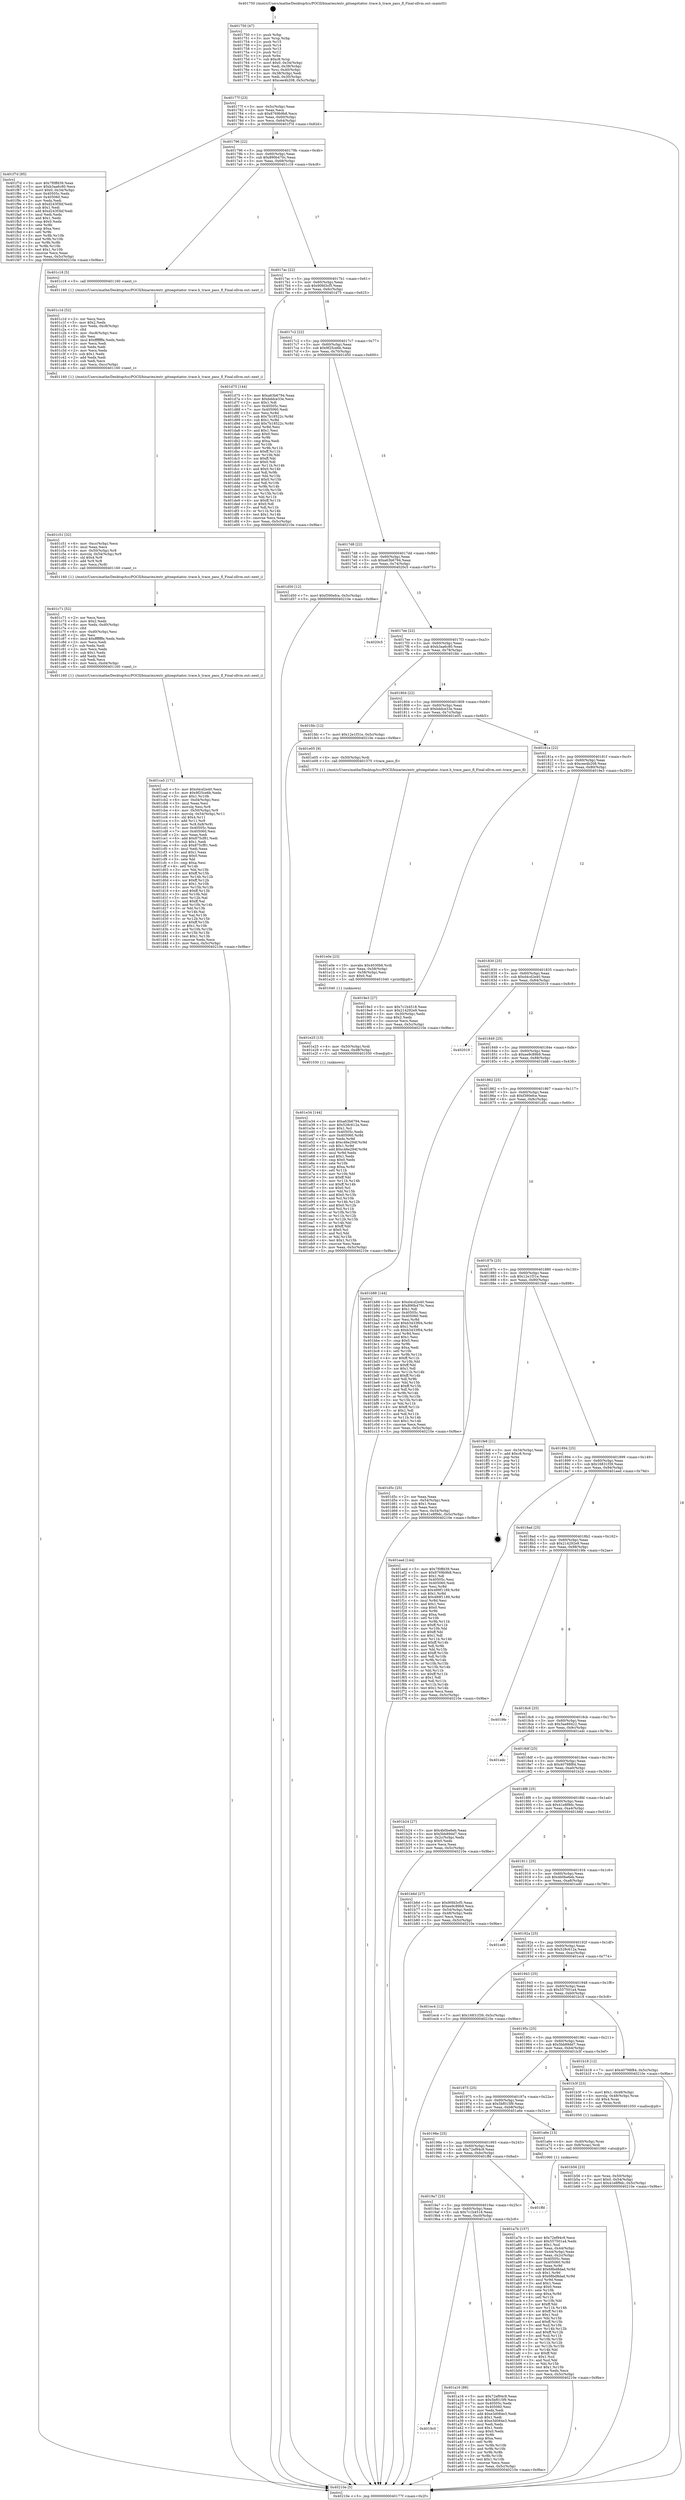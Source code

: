 digraph "0x401750" {
  label = "0x401750 (/mnt/c/Users/mathe/Desktop/tcc/POCII/binaries/extr_gitnegotiator..trace.h_trace_pass_fl_Final-ollvm.out::main(0))"
  labelloc = "t"
  node[shape=record]

  Entry [label="",width=0.3,height=0.3,shape=circle,fillcolor=black,style=filled]
  "0x40177f" [label="{
     0x40177f [23]\l
     | [instrs]\l
     &nbsp;&nbsp;0x40177f \<+3\>: mov -0x5c(%rbp),%eax\l
     &nbsp;&nbsp;0x401782 \<+2\>: mov %eax,%ecx\l
     &nbsp;&nbsp;0x401784 \<+6\>: sub $0x8769b9b8,%ecx\l
     &nbsp;&nbsp;0x40178a \<+3\>: mov %eax,-0x60(%rbp)\l
     &nbsp;&nbsp;0x40178d \<+3\>: mov %ecx,-0x64(%rbp)\l
     &nbsp;&nbsp;0x401790 \<+6\>: je 0000000000401f7d \<main+0x82d\>\l
  }"]
  "0x401f7d" [label="{
     0x401f7d [95]\l
     | [instrs]\l
     &nbsp;&nbsp;0x401f7d \<+5\>: mov $0x7f0ffd39,%eax\l
     &nbsp;&nbsp;0x401f82 \<+5\>: mov $0xb3aa6c80,%ecx\l
     &nbsp;&nbsp;0x401f87 \<+7\>: movl $0x0,-0x34(%rbp)\l
     &nbsp;&nbsp;0x401f8e \<+7\>: mov 0x40505c,%edx\l
     &nbsp;&nbsp;0x401f95 \<+7\>: mov 0x405060,%esi\l
     &nbsp;&nbsp;0x401f9c \<+2\>: mov %edx,%edi\l
     &nbsp;&nbsp;0x401f9e \<+6\>: sub $0xd243f3bf,%edi\l
     &nbsp;&nbsp;0x401fa4 \<+3\>: sub $0x1,%edi\l
     &nbsp;&nbsp;0x401fa7 \<+6\>: add $0xd243f3bf,%edi\l
     &nbsp;&nbsp;0x401fad \<+3\>: imul %edi,%edx\l
     &nbsp;&nbsp;0x401fb0 \<+3\>: and $0x1,%edx\l
     &nbsp;&nbsp;0x401fb3 \<+3\>: cmp $0x0,%edx\l
     &nbsp;&nbsp;0x401fb6 \<+4\>: sete %r8b\l
     &nbsp;&nbsp;0x401fba \<+3\>: cmp $0xa,%esi\l
     &nbsp;&nbsp;0x401fbd \<+4\>: setl %r9b\l
     &nbsp;&nbsp;0x401fc1 \<+3\>: mov %r8b,%r10b\l
     &nbsp;&nbsp;0x401fc4 \<+3\>: and %r9b,%r10b\l
     &nbsp;&nbsp;0x401fc7 \<+3\>: xor %r9b,%r8b\l
     &nbsp;&nbsp;0x401fca \<+3\>: or %r8b,%r10b\l
     &nbsp;&nbsp;0x401fcd \<+4\>: test $0x1,%r10b\l
     &nbsp;&nbsp;0x401fd1 \<+3\>: cmovne %ecx,%eax\l
     &nbsp;&nbsp;0x401fd4 \<+3\>: mov %eax,-0x5c(%rbp)\l
     &nbsp;&nbsp;0x401fd7 \<+5\>: jmp 000000000040210e \<main+0x9be\>\l
  }"]
  "0x401796" [label="{
     0x401796 [22]\l
     | [instrs]\l
     &nbsp;&nbsp;0x401796 \<+5\>: jmp 000000000040179b \<main+0x4b\>\l
     &nbsp;&nbsp;0x40179b \<+3\>: mov -0x60(%rbp),%eax\l
     &nbsp;&nbsp;0x40179e \<+5\>: sub $0x890b470c,%eax\l
     &nbsp;&nbsp;0x4017a3 \<+3\>: mov %eax,-0x68(%rbp)\l
     &nbsp;&nbsp;0x4017a6 \<+6\>: je 0000000000401c18 \<main+0x4c8\>\l
  }"]
  Exit [label="",width=0.3,height=0.3,shape=circle,fillcolor=black,style=filled,peripheries=2]
  "0x401c18" [label="{
     0x401c18 [5]\l
     | [instrs]\l
     &nbsp;&nbsp;0x401c18 \<+5\>: call 0000000000401160 \<next_i\>\l
     | [calls]\l
     &nbsp;&nbsp;0x401160 \{1\} (/mnt/c/Users/mathe/Desktop/tcc/POCII/binaries/extr_gitnegotiator..trace.h_trace_pass_fl_Final-ollvm.out::next_i)\l
  }"]
  "0x4017ac" [label="{
     0x4017ac [22]\l
     | [instrs]\l
     &nbsp;&nbsp;0x4017ac \<+5\>: jmp 00000000004017b1 \<main+0x61\>\l
     &nbsp;&nbsp;0x4017b1 \<+3\>: mov -0x60(%rbp),%eax\l
     &nbsp;&nbsp;0x4017b4 \<+5\>: sub $0x90fd3cf5,%eax\l
     &nbsp;&nbsp;0x4017b9 \<+3\>: mov %eax,-0x6c(%rbp)\l
     &nbsp;&nbsp;0x4017bc \<+6\>: je 0000000000401d75 \<main+0x625\>\l
  }"]
  "0x401e34" [label="{
     0x401e34 [144]\l
     | [instrs]\l
     &nbsp;&nbsp;0x401e34 \<+5\>: mov $0xa63b6794,%eax\l
     &nbsp;&nbsp;0x401e39 \<+5\>: mov $0x528c612a,%esi\l
     &nbsp;&nbsp;0x401e3e \<+2\>: mov $0x1,%cl\l
     &nbsp;&nbsp;0x401e40 \<+7\>: mov 0x40505c,%edx\l
     &nbsp;&nbsp;0x401e47 \<+8\>: mov 0x405060,%r8d\l
     &nbsp;&nbsp;0x401e4f \<+3\>: mov %edx,%r9d\l
     &nbsp;&nbsp;0x401e52 \<+7\>: sub $0xc46e294f,%r9d\l
     &nbsp;&nbsp;0x401e59 \<+4\>: sub $0x1,%r9d\l
     &nbsp;&nbsp;0x401e5d \<+7\>: add $0xc46e294f,%r9d\l
     &nbsp;&nbsp;0x401e64 \<+4\>: imul %r9d,%edx\l
     &nbsp;&nbsp;0x401e68 \<+3\>: and $0x1,%edx\l
     &nbsp;&nbsp;0x401e6b \<+3\>: cmp $0x0,%edx\l
     &nbsp;&nbsp;0x401e6e \<+4\>: sete %r10b\l
     &nbsp;&nbsp;0x401e72 \<+4\>: cmp $0xa,%r8d\l
     &nbsp;&nbsp;0x401e76 \<+4\>: setl %r11b\l
     &nbsp;&nbsp;0x401e7a \<+3\>: mov %r10b,%bl\l
     &nbsp;&nbsp;0x401e7d \<+3\>: xor $0xff,%bl\l
     &nbsp;&nbsp;0x401e80 \<+3\>: mov %r11b,%r14b\l
     &nbsp;&nbsp;0x401e83 \<+4\>: xor $0xff,%r14b\l
     &nbsp;&nbsp;0x401e87 \<+3\>: xor $0x0,%cl\l
     &nbsp;&nbsp;0x401e8a \<+3\>: mov %bl,%r15b\l
     &nbsp;&nbsp;0x401e8d \<+4\>: and $0x0,%r15b\l
     &nbsp;&nbsp;0x401e91 \<+3\>: and %cl,%r10b\l
     &nbsp;&nbsp;0x401e94 \<+3\>: mov %r14b,%r12b\l
     &nbsp;&nbsp;0x401e97 \<+4\>: and $0x0,%r12b\l
     &nbsp;&nbsp;0x401e9b \<+3\>: and %cl,%r11b\l
     &nbsp;&nbsp;0x401e9e \<+3\>: or %r10b,%r15b\l
     &nbsp;&nbsp;0x401ea1 \<+3\>: or %r11b,%r12b\l
     &nbsp;&nbsp;0x401ea4 \<+3\>: xor %r12b,%r15b\l
     &nbsp;&nbsp;0x401ea7 \<+3\>: or %r14b,%bl\l
     &nbsp;&nbsp;0x401eaa \<+3\>: xor $0xff,%bl\l
     &nbsp;&nbsp;0x401ead \<+3\>: or $0x0,%cl\l
     &nbsp;&nbsp;0x401eb0 \<+2\>: and %cl,%bl\l
     &nbsp;&nbsp;0x401eb2 \<+3\>: or %bl,%r15b\l
     &nbsp;&nbsp;0x401eb5 \<+4\>: test $0x1,%r15b\l
     &nbsp;&nbsp;0x401eb9 \<+3\>: cmovne %esi,%eax\l
     &nbsp;&nbsp;0x401ebc \<+3\>: mov %eax,-0x5c(%rbp)\l
     &nbsp;&nbsp;0x401ebf \<+5\>: jmp 000000000040210e \<main+0x9be\>\l
  }"]
  "0x401d75" [label="{
     0x401d75 [144]\l
     | [instrs]\l
     &nbsp;&nbsp;0x401d75 \<+5\>: mov $0xa63b6794,%eax\l
     &nbsp;&nbsp;0x401d7a \<+5\>: mov $0xbddce33e,%ecx\l
     &nbsp;&nbsp;0x401d7f \<+2\>: mov $0x1,%dl\l
     &nbsp;&nbsp;0x401d81 \<+7\>: mov 0x40505c,%esi\l
     &nbsp;&nbsp;0x401d88 \<+7\>: mov 0x405060,%edi\l
     &nbsp;&nbsp;0x401d8f \<+3\>: mov %esi,%r8d\l
     &nbsp;&nbsp;0x401d92 \<+7\>: sub $0x7b18522c,%r8d\l
     &nbsp;&nbsp;0x401d99 \<+4\>: sub $0x1,%r8d\l
     &nbsp;&nbsp;0x401d9d \<+7\>: add $0x7b18522c,%r8d\l
     &nbsp;&nbsp;0x401da4 \<+4\>: imul %r8d,%esi\l
     &nbsp;&nbsp;0x401da8 \<+3\>: and $0x1,%esi\l
     &nbsp;&nbsp;0x401dab \<+3\>: cmp $0x0,%esi\l
     &nbsp;&nbsp;0x401dae \<+4\>: sete %r9b\l
     &nbsp;&nbsp;0x401db2 \<+3\>: cmp $0xa,%edi\l
     &nbsp;&nbsp;0x401db5 \<+4\>: setl %r10b\l
     &nbsp;&nbsp;0x401db9 \<+3\>: mov %r9b,%r11b\l
     &nbsp;&nbsp;0x401dbc \<+4\>: xor $0xff,%r11b\l
     &nbsp;&nbsp;0x401dc0 \<+3\>: mov %r10b,%bl\l
     &nbsp;&nbsp;0x401dc3 \<+3\>: xor $0xff,%bl\l
     &nbsp;&nbsp;0x401dc6 \<+3\>: xor $0x0,%dl\l
     &nbsp;&nbsp;0x401dc9 \<+3\>: mov %r11b,%r14b\l
     &nbsp;&nbsp;0x401dcc \<+4\>: and $0x0,%r14b\l
     &nbsp;&nbsp;0x401dd0 \<+3\>: and %dl,%r9b\l
     &nbsp;&nbsp;0x401dd3 \<+3\>: mov %bl,%r15b\l
     &nbsp;&nbsp;0x401dd6 \<+4\>: and $0x0,%r15b\l
     &nbsp;&nbsp;0x401dda \<+3\>: and %dl,%r10b\l
     &nbsp;&nbsp;0x401ddd \<+3\>: or %r9b,%r14b\l
     &nbsp;&nbsp;0x401de0 \<+3\>: or %r10b,%r15b\l
     &nbsp;&nbsp;0x401de3 \<+3\>: xor %r15b,%r14b\l
     &nbsp;&nbsp;0x401de6 \<+3\>: or %bl,%r11b\l
     &nbsp;&nbsp;0x401de9 \<+4\>: xor $0xff,%r11b\l
     &nbsp;&nbsp;0x401ded \<+3\>: or $0x0,%dl\l
     &nbsp;&nbsp;0x401df0 \<+3\>: and %dl,%r11b\l
     &nbsp;&nbsp;0x401df3 \<+3\>: or %r11b,%r14b\l
     &nbsp;&nbsp;0x401df6 \<+4\>: test $0x1,%r14b\l
     &nbsp;&nbsp;0x401dfa \<+3\>: cmovne %ecx,%eax\l
     &nbsp;&nbsp;0x401dfd \<+3\>: mov %eax,-0x5c(%rbp)\l
     &nbsp;&nbsp;0x401e00 \<+5\>: jmp 000000000040210e \<main+0x9be\>\l
  }"]
  "0x4017c2" [label="{
     0x4017c2 [22]\l
     | [instrs]\l
     &nbsp;&nbsp;0x4017c2 \<+5\>: jmp 00000000004017c7 \<main+0x77\>\l
     &nbsp;&nbsp;0x4017c7 \<+3\>: mov -0x60(%rbp),%eax\l
     &nbsp;&nbsp;0x4017ca \<+5\>: sub $0x9f25ce6b,%eax\l
     &nbsp;&nbsp;0x4017cf \<+3\>: mov %eax,-0x70(%rbp)\l
     &nbsp;&nbsp;0x4017d2 \<+6\>: je 0000000000401d50 \<main+0x600\>\l
  }"]
  "0x401e25" [label="{
     0x401e25 [15]\l
     | [instrs]\l
     &nbsp;&nbsp;0x401e25 \<+4\>: mov -0x50(%rbp),%rdi\l
     &nbsp;&nbsp;0x401e29 \<+6\>: mov %eax,-0xd8(%rbp)\l
     &nbsp;&nbsp;0x401e2f \<+5\>: call 0000000000401030 \<free@plt\>\l
     | [calls]\l
     &nbsp;&nbsp;0x401030 \{1\} (unknown)\l
  }"]
  "0x401d50" [label="{
     0x401d50 [12]\l
     | [instrs]\l
     &nbsp;&nbsp;0x401d50 \<+7\>: movl $0xf390efce,-0x5c(%rbp)\l
     &nbsp;&nbsp;0x401d57 \<+5\>: jmp 000000000040210e \<main+0x9be\>\l
  }"]
  "0x4017d8" [label="{
     0x4017d8 [22]\l
     | [instrs]\l
     &nbsp;&nbsp;0x4017d8 \<+5\>: jmp 00000000004017dd \<main+0x8d\>\l
     &nbsp;&nbsp;0x4017dd \<+3\>: mov -0x60(%rbp),%eax\l
     &nbsp;&nbsp;0x4017e0 \<+5\>: sub $0xa63b6794,%eax\l
     &nbsp;&nbsp;0x4017e5 \<+3\>: mov %eax,-0x74(%rbp)\l
     &nbsp;&nbsp;0x4017e8 \<+6\>: je 00000000004020c5 \<main+0x975\>\l
  }"]
  "0x401e0e" [label="{
     0x401e0e [23]\l
     | [instrs]\l
     &nbsp;&nbsp;0x401e0e \<+10\>: movabs $0x4030b6,%rdi\l
     &nbsp;&nbsp;0x401e18 \<+3\>: mov %eax,-0x58(%rbp)\l
     &nbsp;&nbsp;0x401e1b \<+3\>: mov -0x58(%rbp),%esi\l
     &nbsp;&nbsp;0x401e1e \<+2\>: mov $0x0,%al\l
     &nbsp;&nbsp;0x401e20 \<+5\>: call 0000000000401040 \<printf@plt\>\l
     | [calls]\l
     &nbsp;&nbsp;0x401040 \{1\} (unknown)\l
  }"]
  "0x4020c5" [label="{
     0x4020c5\l
  }", style=dashed]
  "0x4017ee" [label="{
     0x4017ee [22]\l
     | [instrs]\l
     &nbsp;&nbsp;0x4017ee \<+5\>: jmp 00000000004017f3 \<main+0xa3\>\l
     &nbsp;&nbsp;0x4017f3 \<+3\>: mov -0x60(%rbp),%eax\l
     &nbsp;&nbsp;0x4017f6 \<+5\>: sub $0xb3aa6c80,%eax\l
     &nbsp;&nbsp;0x4017fb \<+3\>: mov %eax,-0x78(%rbp)\l
     &nbsp;&nbsp;0x4017fe \<+6\>: je 0000000000401fdc \<main+0x88c\>\l
  }"]
  "0x401ca5" [label="{
     0x401ca5 [171]\l
     | [instrs]\l
     &nbsp;&nbsp;0x401ca5 \<+5\>: mov $0xd4cd2e40,%ecx\l
     &nbsp;&nbsp;0x401caa \<+5\>: mov $0x9f25ce6b,%edx\l
     &nbsp;&nbsp;0x401caf \<+3\>: mov $0x1,%r10b\l
     &nbsp;&nbsp;0x401cb2 \<+6\>: mov -0xd4(%rbp),%esi\l
     &nbsp;&nbsp;0x401cb8 \<+3\>: imul %eax,%esi\l
     &nbsp;&nbsp;0x401cbb \<+3\>: movslq %esi,%r8\l
     &nbsp;&nbsp;0x401cbe \<+4\>: mov -0x50(%rbp),%r9\l
     &nbsp;&nbsp;0x401cc2 \<+4\>: movslq -0x54(%rbp),%r11\l
     &nbsp;&nbsp;0x401cc6 \<+4\>: shl $0x4,%r11\l
     &nbsp;&nbsp;0x401cca \<+3\>: add %r11,%r9\l
     &nbsp;&nbsp;0x401ccd \<+4\>: mov %r8,0x8(%r9)\l
     &nbsp;&nbsp;0x401cd1 \<+7\>: mov 0x40505c,%eax\l
     &nbsp;&nbsp;0x401cd8 \<+7\>: mov 0x405060,%esi\l
     &nbsp;&nbsp;0x401cdf \<+2\>: mov %eax,%edi\l
     &nbsp;&nbsp;0x401ce1 \<+6\>: add $0x875cf81,%edi\l
     &nbsp;&nbsp;0x401ce7 \<+3\>: sub $0x1,%edi\l
     &nbsp;&nbsp;0x401cea \<+6\>: sub $0x875cf81,%edi\l
     &nbsp;&nbsp;0x401cf0 \<+3\>: imul %edi,%eax\l
     &nbsp;&nbsp;0x401cf3 \<+3\>: and $0x1,%eax\l
     &nbsp;&nbsp;0x401cf6 \<+3\>: cmp $0x0,%eax\l
     &nbsp;&nbsp;0x401cf9 \<+3\>: sete %bl\l
     &nbsp;&nbsp;0x401cfc \<+3\>: cmp $0xa,%esi\l
     &nbsp;&nbsp;0x401cff \<+4\>: setl %r14b\l
     &nbsp;&nbsp;0x401d03 \<+3\>: mov %bl,%r15b\l
     &nbsp;&nbsp;0x401d06 \<+4\>: xor $0xff,%r15b\l
     &nbsp;&nbsp;0x401d0a \<+3\>: mov %r14b,%r12b\l
     &nbsp;&nbsp;0x401d0d \<+4\>: xor $0xff,%r12b\l
     &nbsp;&nbsp;0x401d11 \<+4\>: xor $0x1,%r10b\l
     &nbsp;&nbsp;0x401d15 \<+3\>: mov %r15b,%r13b\l
     &nbsp;&nbsp;0x401d18 \<+4\>: and $0xff,%r13b\l
     &nbsp;&nbsp;0x401d1c \<+3\>: and %r10b,%bl\l
     &nbsp;&nbsp;0x401d1f \<+3\>: mov %r12b,%al\l
     &nbsp;&nbsp;0x401d22 \<+2\>: and $0xff,%al\l
     &nbsp;&nbsp;0x401d24 \<+3\>: and %r10b,%r14b\l
     &nbsp;&nbsp;0x401d27 \<+3\>: or %bl,%r13b\l
     &nbsp;&nbsp;0x401d2a \<+3\>: or %r14b,%al\l
     &nbsp;&nbsp;0x401d2d \<+3\>: xor %al,%r13b\l
     &nbsp;&nbsp;0x401d30 \<+3\>: or %r12b,%r15b\l
     &nbsp;&nbsp;0x401d33 \<+4\>: xor $0xff,%r15b\l
     &nbsp;&nbsp;0x401d37 \<+4\>: or $0x1,%r10b\l
     &nbsp;&nbsp;0x401d3b \<+3\>: and %r10b,%r15b\l
     &nbsp;&nbsp;0x401d3e \<+3\>: or %r15b,%r13b\l
     &nbsp;&nbsp;0x401d41 \<+4\>: test $0x1,%r13b\l
     &nbsp;&nbsp;0x401d45 \<+3\>: cmovne %edx,%ecx\l
     &nbsp;&nbsp;0x401d48 \<+3\>: mov %ecx,-0x5c(%rbp)\l
     &nbsp;&nbsp;0x401d4b \<+5\>: jmp 000000000040210e \<main+0x9be\>\l
  }"]
  "0x401fdc" [label="{
     0x401fdc [12]\l
     | [instrs]\l
     &nbsp;&nbsp;0x401fdc \<+7\>: movl $0x12e1f31e,-0x5c(%rbp)\l
     &nbsp;&nbsp;0x401fe3 \<+5\>: jmp 000000000040210e \<main+0x9be\>\l
  }"]
  "0x401804" [label="{
     0x401804 [22]\l
     | [instrs]\l
     &nbsp;&nbsp;0x401804 \<+5\>: jmp 0000000000401809 \<main+0xb9\>\l
     &nbsp;&nbsp;0x401809 \<+3\>: mov -0x60(%rbp),%eax\l
     &nbsp;&nbsp;0x40180c \<+5\>: sub $0xbddce33e,%eax\l
     &nbsp;&nbsp;0x401811 \<+3\>: mov %eax,-0x7c(%rbp)\l
     &nbsp;&nbsp;0x401814 \<+6\>: je 0000000000401e05 \<main+0x6b5\>\l
  }"]
  "0x401c71" [label="{
     0x401c71 [52]\l
     | [instrs]\l
     &nbsp;&nbsp;0x401c71 \<+2\>: xor %ecx,%ecx\l
     &nbsp;&nbsp;0x401c73 \<+5\>: mov $0x2,%edx\l
     &nbsp;&nbsp;0x401c78 \<+6\>: mov %edx,-0xd0(%rbp)\l
     &nbsp;&nbsp;0x401c7e \<+1\>: cltd\l
     &nbsp;&nbsp;0x401c7f \<+6\>: mov -0xd0(%rbp),%esi\l
     &nbsp;&nbsp;0x401c85 \<+2\>: idiv %esi\l
     &nbsp;&nbsp;0x401c87 \<+6\>: imul $0xfffffffe,%edx,%edx\l
     &nbsp;&nbsp;0x401c8d \<+2\>: mov %ecx,%edi\l
     &nbsp;&nbsp;0x401c8f \<+2\>: sub %edx,%edi\l
     &nbsp;&nbsp;0x401c91 \<+2\>: mov %ecx,%edx\l
     &nbsp;&nbsp;0x401c93 \<+3\>: sub $0x1,%edx\l
     &nbsp;&nbsp;0x401c96 \<+2\>: add %edx,%edi\l
     &nbsp;&nbsp;0x401c98 \<+2\>: sub %edi,%ecx\l
     &nbsp;&nbsp;0x401c9a \<+6\>: mov %ecx,-0xd4(%rbp)\l
     &nbsp;&nbsp;0x401ca0 \<+5\>: call 0000000000401160 \<next_i\>\l
     | [calls]\l
     &nbsp;&nbsp;0x401160 \{1\} (/mnt/c/Users/mathe/Desktop/tcc/POCII/binaries/extr_gitnegotiator..trace.h_trace_pass_fl_Final-ollvm.out::next_i)\l
  }"]
  "0x401e05" [label="{
     0x401e05 [9]\l
     | [instrs]\l
     &nbsp;&nbsp;0x401e05 \<+4\>: mov -0x50(%rbp),%rdi\l
     &nbsp;&nbsp;0x401e09 \<+5\>: call 0000000000401570 \<trace_pass_fl\>\l
     | [calls]\l
     &nbsp;&nbsp;0x401570 \{1\} (/mnt/c/Users/mathe/Desktop/tcc/POCII/binaries/extr_gitnegotiator..trace.h_trace_pass_fl_Final-ollvm.out::trace_pass_fl)\l
  }"]
  "0x40181a" [label="{
     0x40181a [22]\l
     | [instrs]\l
     &nbsp;&nbsp;0x40181a \<+5\>: jmp 000000000040181f \<main+0xcf\>\l
     &nbsp;&nbsp;0x40181f \<+3\>: mov -0x60(%rbp),%eax\l
     &nbsp;&nbsp;0x401822 \<+5\>: sub $0xcee4b208,%eax\l
     &nbsp;&nbsp;0x401827 \<+3\>: mov %eax,-0x80(%rbp)\l
     &nbsp;&nbsp;0x40182a \<+6\>: je 00000000004019e3 \<main+0x293\>\l
  }"]
  "0x401c51" [label="{
     0x401c51 [32]\l
     | [instrs]\l
     &nbsp;&nbsp;0x401c51 \<+6\>: mov -0xcc(%rbp),%ecx\l
     &nbsp;&nbsp;0x401c57 \<+3\>: imul %eax,%ecx\l
     &nbsp;&nbsp;0x401c5a \<+4\>: mov -0x50(%rbp),%r8\l
     &nbsp;&nbsp;0x401c5e \<+4\>: movslq -0x54(%rbp),%r9\l
     &nbsp;&nbsp;0x401c62 \<+4\>: shl $0x4,%r9\l
     &nbsp;&nbsp;0x401c66 \<+3\>: add %r9,%r8\l
     &nbsp;&nbsp;0x401c69 \<+3\>: mov %ecx,(%r8)\l
     &nbsp;&nbsp;0x401c6c \<+5\>: call 0000000000401160 \<next_i\>\l
     | [calls]\l
     &nbsp;&nbsp;0x401160 \{1\} (/mnt/c/Users/mathe/Desktop/tcc/POCII/binaries/extr_gitnegotiator..trace.h_trace_pass_fl_Final-ollvm.out::next_i)\l
  }"]
  "0x4019e3" [label="{
     0x4019e3 [27]\l
     | [instrs]\l
     &nbsp;&nbsp;0x4019e3 \<+5\>: mov $0x7c1b4518,%eax\l
     &nbsp;&nbsp;0x4019e8 \<+5\>: mov $0x214292e9,%ecx\l
     &nbsp;&nbsp;0x4019ed \<+3\>: mov -0x30(%rbp),%edx\l
     &nbsp;&nbsp;0x4019f0 \<+3\>: cmp $0x2,%edx\l
     &nbsp;&nbsp;0x4019f3 \<+3\>: cmovne %ecx,%eax\l
     &nbsp;&nbsp;0x4019f6 \<+3\>: mov %eax,-0x5c(%rbp)\l
     &nbsp;&nbsp;0x4019f9 \<+5\>: jmp 000000000040210e \<main+0x9be\>\l
  }"]
  "0x401830" [label="{
     0x401830 [25]\l
     | [instrs]\l
     &nbsp;&nbsp;0x401830 \<+5\>: jmp 0000000000401835 \<main+0xe5\>\l
     &nbsp;&nbsp;0x401835 \<+3\>: mov -0x60(%rbp),%eax\l
     &nbsp;&nbsp;0x401838 \<+5\>: sub $0xd4cd2e40,%eax\l
     &nbsp;&nbsp;0x40183d \<+6\>: mov %eax,-0x84(%rbp)\l
     &nbsp;&nbsp;0x401843 \<+6\>: je 0000000000402019 \<main+0x8c9\>\l
  }"]
  "0x40210e" [label="{
     0x40210e [5]\l
     | [instrs]\l
     &nbsp;&nbsp;0x40210e \<+5\>: jmp 000000000040177f \<main+0x2f\>\l
  }"]
  "0x401750" [label="{
     0x401750 [47]\l
     | [instrs]\l
     &nbsp;&nbsp;0x401750 \<+1\>: push %rbp\l
     &nbsp;&nbsp;0x401751 \<+3\>: mov %rsp,%rbp\l
     &nbsp;&nbsp;0x401754 \<+2\>: push %r15\l
     &nbsp;&nbsp;0x401756 \<+2\>: push %r14\l
     &nbsp;&nbsp;0x401758 \<+2\>: push %r13\l
     &nbsp;&nbsp;0x40175a \<+2\>: push %r12\l
     &nbsp;&nbsp;0x40175c \<+1\>: push %rbx\l
     &nbsp;&nbsp;0x40175d \<+7\>: sub $0xc8,%rsp\l
     &nbsp;&nbsp;0x401764 \<+7\>: movl $0x0,-0x34(%rbp)\l
     &nbsp;&nbsp;0x40176b \<+3\>: mov %edi,-0x38(%rbp)\l
     &nbsp;&nbsp;0x40176e \<+4\>: mov %rsi,-0x40(%rbp)\l
     &nbsp;&nbsp;0x401772 \<+3\>: mov -0x38(%rbp),%edi\l
     &nbsp;&nbsp;0x401775 \<+3\>: mov %edi,-0x30(%rbp)\l
     &nbsp;&nbsp;0x401778 \<+7\>: movl $0xcee4b208,-0x5c(%rbp)\l
  }"]
  "0x401c1d" [label="{
     0x401c1d [52]\l
     | [instrs]\l
     &nbsp;&nbsp;0x401c1d \<+2\>: xor %ecx,%ecx\l
     &nbsp;&nbsp;0x401c1f \<+5\>: mov $0x2,%edx\l
     &nbsp;&nbsp;0x401c24 \<+6\>: mov %edx,-0xc8(%rbp)\l
     &nbsp;&nbsp;0x401c2a \<+1\>: cltd\l
     &nbsp;&nbsp;0x401c2b \<+6\>: mov -0xc8(%rbp),%esi\l
     &nbsp;&nbsp;0x401c31 \<+2\>: idiv %esi\l
     &nbsp;&nbsp;0x401c33 \<+6\>: imul $0xfffffffe,%edx,%edx\l
     &nbsp;&nbsp;0x401c39 \<+2\>: mov %ecx,%edi\l
     &nbsp;&nbsp;0x401c3b \<+2\>: sub %edx,%edi\l
     &nbsp;&nbsp;0x401c3d \<+2\>: mov %ecx,%edx\l
     &nbsp;&nbsp;0x401c3f \<+3\>: sub $0x1,%edx\l
     &nbsp;&nbsp;0x401c42 \<+2\>: add %edx,%edi\l
     &nbsp;&nbsp;0x401c44 \<+2\>: sub %edi,%ecx\l
     &nbsp;&nbsp;0x401c46 \<+6\>: mov %ecx,-0xcc(%rbp)\l
     &nbsp;&nbsp;0x401c4c \<+5\>: call 0000000000401160 \<next_i\>\l
     | [calls]\l
     &nbsp;&nbsp;0x401160 \{1\} (/mnt/c/Users/mathe/Desktop/tcc/POCII/binaries/extr_gitnegotiator..trace.h_trace_pass_fl_Final-ollvm.out::next_i)\l
  }"]
  "0x402019" [label="{
     0x402019\l
  }", style=dashed]
  "0x401849" [label="{
     0x401849 [25]\l
     | [instrs]\l
     &nbsp;&nbsp;0x401849 \<+5\>: jmp 000000000040184e \<main+0xfe\>\l
     &nbsp;&nbsp;0x40184e \<+3\>: mov -0x60(%rbp),%eax\l
     &nbsp;&nbsp;0x401851 \<+5\>: sub $0xee9c89b9,%eax\l
     &nbsp;&nbsp;0x401856 \<+6\>: mov %eax,-0x88(%rbp)\l
     &nbsp;&nbsp;0x40185c \<+6\>: je 0000000000401b88 \<main+0x438\>\l
  }"]
  "0x401b56" [label="{
     0x401b56 [23]\l
     | [instrs]\l
     &nbsp;&nbsp;0x401b56 \<+4\>: mov %rax,-0x50(%rbp)\l
     &nbsp;&nbsp;0x401b5a \<+7\>: movl $0x0,-0x54(%rbp)\l
     &nbsp;&nbsp;0x401b61 \<+7\>: movl $0x41e8f9dc,-0x5c(%rbp)\l
     &nbsp;&nbsp;0x401b68 \<+5\>: jmp 000000000040210e \<main+0x9be\>\l
  }"]
  "0x401b88" [label="{
     0x401b88 [144]\l
     | [instrs]\l
     &nbsp;&nbsp;0x401b88 \<+5\>: mov $0xd4cd2e40,%eax\l
     &nbsp;&nbsp;0x401b8d \<+5\>: mov $0x890b470c,%ecx\l
     &nbsp;&nbsp;0x401b92 \<+2\>: mov $0x1,%dl\l
     &nbsp;&nbsp;0x401b94 \<+7\>: mov 0x40505c,%esi\l
     &nbsp;&nbsp;0x401b9b \<+7\>: mov 0x405060,%edi\l
     &nbsp;&nbsp;0x401ba2 \<+3\>: mov %esi,%r8d\l
     &nbsp;&nbsp;0x401ba5 \<+7\>: add $0xb3433f04,%r8d\l
     &nbsp;&nbsp;0x401bac \<+4\>: sub $0x1,%r8d\l
     &nbsp;&nbsp;0x401bb0 \<+7\>: sub $0xb3433f04,%r8d\l
     &nbsp;&nbsp;0x401bb7 \<+4\>: imul %r8d,%esi\l
     &nbsp;&nbsp;0x401bbb \<+3\>: and $0x1,%esi\l
     &nbsp;&nbsp;0x401bbe \<+3\>: cmp $0x0,%esi\l
     &nbsp;&nbsp;0x401bc1 \<+4\>: sete %r9b\l
     &nbsp;&nbsp;0x401bc5 \<+3\>: cmp $0xa,%edi\l
     &nbsp;&nbsp;0x401bc8 \<+4\>: setl %r10b\l
     &nbsp;&nbsp;0x401bcc \<+3\>: mov %r9b,%r11b\l
     &nbsp;&nbsp;0x401bcf \<+4\>: xor $0xff,%r11b\l
     &nbsp;&nbsp;0x401bd3 \<+3\>: mov %r10b,%bl\l
     &nbsp;&nbsp;0x401bd6 \<+3\>: xor $0xff,%bl\l
     &nbsp;&nbsp;0x401bd9 \<+3\>: xor $0x1,%dl\l
     &nbsp;&nbsp;0x401bdc \<+3\>: mov %r11b,%r14b\l
     &nbsp;&nbsp;0x401bdf \<+4\>: and $0xff,%r14b\l
     &nbsp;&nbsp;0x401be3 \<+3\>: and %dl,%r9b\l
     &nbsp;&nbsp;0x401be6 \<+3\>: mov %bl,%r15b\l
     &nbsp;&nbsp;0x401be9 \<+4\>: and $0xff,%r15b\l
     &nbsp;&nbsp;0x401bed \<+3\>: and %dl,%r10b\l
     &nbsp;&nbsp;0x401bf0 \<+3\>: or %r9b,%r14b\l
     &nbsp;&nbsp;0x401bf3 \<+3\>: or %r10b,%r15b\l
     &nbsp;&nbsp;0x401bf6 \<+3\>: xor %r15b,%r14b\l
     &nbsp;&nbsp;0x401bf9 \<+3\>: or %bl,%r11b\l
     &nbsp;&nbsp;0x401bfc \<+4\>: xor $0xff,%r11b\l
     &nbsp;&nbsp;0x401c00 \<+3\>: or $0x1,%dl\l
     &nbsp;&nbsp;0x401c03 \<+3\>: and %dl,%r11b\l
     &nbsp;&nbsp;0x401c06 \<+3\>: or %r11b,%r14b\l
     &nbsp;&nbsp;0x401c09 \<+4\>: test $0x1,%r14b\l
     &nbsp;&nbsp;0x401c0d \<+3\>: cmovne %ecx,%eax\l
     &nbsp;&nbsp;0x401c10 \<+3\>: mov %eax,-0x5c(%rbp)\l
     &nbsp;&nbsp;0x401c13 \<+5\>: jmp 000000000040210e \<main+0x9be\>\l
  }"]
  "0x401862" [label="{
     0x401862 [25]\l
     | [instrs]\l
     &nbsp;&nbsp;0x401862 \<+5\>: jmp 0000000000401867 \<main+0x117\>\l
     &nbsp;&nbsp;0x401867 \<+3\>: mov -0x60(%rbp),%eax\l
     &nbsp;&nbsp;0x40186a \<+5\>: sub $0xf390efce,%eax\l
     &nbsp;&nbsp;0x40186f \<+6\>: mov %eax,-0x8c(%rbp)\l
     &nbsp;&nbsp;0x401875 \<+6\>: je 0000000000401d5c \<main+0x60c\>\l
  }"]
  "0x401a7b" [label="{
     0x401a7b [157]\l
     | [instrs]\l
     &nbsp;&nbsp;0x401a7b \<+5\>: mov $0x72ef94c9,%ecx\l
     &nbsp;&nbsp;0x401a80 \<+5\>: mov $0x557501a4,%edx\l
     &nbsp;&nbsp;0x401a85 \<+3\>: mov $0x1,%sil\l
     &nbsp;&nbsp;0x401a88 \<+3\>: mov %eax,-0x44(%rbp)\l
     &nbsp;&nbsp;0x401a8b \<+3\>: mov -0x44(%rbp),%eax\l
     &nbsp;&nbsp;0x401a8e \<+3\>: mov %eax,-0x2c(%rbp)\l
     &nbsp;&nbsp;0x401a91 \<+7\>: mov 0x40505c,%eax\l
     &nbsp;&nbsp;0x401a98 \<+8\>: mov 0x405060,%r8d\l
     &nbsp;&nbsp;0x401aa0 \<+3\>: mov %eax,%r9d\l
     &nbsp;&nbsp;0x401aa3 \<+7\>: add $0x68bd8dad,%r9d\l
     &nbsp;&nbsp;0x401aaa \<+4\>: sub $0x1,%r9d\l
     &nbsp;&nbsp;0x401aae \<+7\>: sub $0x68bd8dad,%r9d\l
     &nbsp;&nbsp;0x401ab5 \<+4\>: imul %r9d,%eax\l
     &nbsp;&nbsp;0x401ab9 \<+3\>: and $0x1,%eax\l
     &nbsp;&nbsp;0x401abc \<+3\>: cmp $0x0,%eax\l
     &nbsp;&nbsp;0x401abf \<+4\>: sete %r10b\l
     &nbsp;&nbsp;0x401ac3 \<+4\>: cmp $0xa,%r8d\l
     &nbsp;&nbsp;0x401ac7 \<+4\>: setl %r11b\l
     &nbsp;&nbsp;0x401acb \<+3\>: mov %r10b,%bl\l
     &nbsp;&nbsp;0x401ace \<+3\>: xor $0xff,%bl\l
     &nbsp;&nbsp;0x401ad1 \<+3\>: mov %r11b,%r14b\l
     &nbsp;&nbsp;0x401ad4 \<+4\>: xor $0xff,%r14b\l
     &nbsp;&nbsp;0x401ad8 \<+4\>: xor $0x1,%sil\l
     &nbsp;&nbsp;0x401adc \<+3\>: mov %bl,%r15b\l
     &nbsp;&nbsp;0x401adf \<+4\>: and $0xff,%r15b\l
     &nbsp;&nbsp;0x401ae3 \<+3\>: and %sil,%r10b\l
     &nbsp;&nbsp;0x401ae6 \<+3\>: mov %r14b,%r12b\l
     &nbsp;&nbsp;0x401ae9 \<+4\>: and $0xff,%r12b\l
     &nbsp;&nbsp;0x401aed \<+3\>: and %sil,%r11b\l
     &nbsp;&nbsp;0x401af0 \<+3\>: or %r10b,%r15b\l
     &nbsp;&nbsp;0x401af3 \<+3\>: or %r11b,%r12b\l
     &nbsp;&nbsp;0x401af6 \<+3\>: xor %r12b,%r15b\l
     &nbsp;&nbsp;0x401af9 \<+3\>: or %r14b,%bl\l
     &nbsp;&nbsp;0x401afc \<+3\>: xor $0xff,%bl\l
     &nbsp;&nbsp;0x401aff \<+4\>: or $0x1,%sil\l
     &nbsp;&nbsp;0x401b03 \<+3\>: and %sil,%bl\l
     &nbsp;&nbsp;0x401b06 \<+3\>: or %bl,%r15b\l
     &nbsp;&nbsp;0x401b09 \<+4\>: test $0x1,%r15b\l
     &nbsp;&nbsp;0x401b0d \<+3\>: cmovne %edx,%ecx\l
     &nbsp;&nbsp;0x401b10 \<+3\>: mov %ecx,-0x5c(%rbp)\l
     &nbsp;&nbsp;0x401b13 \<+5\>: jmp 000000000040210e \<main+0x9be\>\l
  }"]
  "0x401d5c" [label="{
     0x401d5c [25]\l
     | [instrs]\l
     &nbsp;&nbsp;0x401d5c \<+2\>: xor %eax,%eax\l
     &nbsp;&nbsp;0x401d5e \<+3\>: mov -0x54(%rbp),%ecx\l
     &nbsp;&nbsp;0x401d61 \<+3\>: sub $0x1,%eax\l
     &nbsp;&nbsp;0x401d64 \<+2\>: sub %eax,%ecx\l
     &nbsp;&nbsp;0x401d66 \<+3\>: mov %ecx,-0x54(%rbp)\l
     &nbsp;&nbsp;0x401d69 \<+7\>: movl $0x41e8f9dc,-0x5c(%rbp)\l
     &nbsp;&nbsp;0x401d70 \<+5\>: jmp 000000000040210e \<main+0x9be\>\l
  }"]
  "0x40187b" [label="{
     0x40187b [25]\l
     | [instrs]\l
     &nbsp;&nbsp;0x40187b \<+5\>: jmp 0000000000401880 \<main+0x130\>\l
     &nbsp;&nbsp;0x401880 \<+3\>: mov -0x60(%rbp),%eax\l
     &nbsp;&nbsp;0x401883 \<+5\>: sub $0x12e1f31e,%eax\l
     &nbsp;&nbsp;0x401888 \<+6\>: mov %eax,-0x90(%rbp)\l
     &nbsp;&nbsp;0x40188e \<+6\>: je 0000000000401fe8 \<main+0x898\>\l
  }"]
  "0x4019c0" [label="{
     0x4019c0\l
  }", style=dashed]
  "0x401fe8" [label="{
     0x401fe8 [21]\l
     | [instrs]\l
     &nbsp;&nbsp;0x401fe8 \<+3\>: mov -0x34(%rbp),%eax\l
     &nbsp;&nbsp;0x401feb \<+7\>: add $0xc8,%rsp\l
     &nbsp;&nbsp;0x401ff2 \<+1\>: pop %rbx\l
     &nbsp;&nbsp;0x401ff3 \<+2\>: pop %r12\l
     &nbsp;&nbsp;0x401ff5 \<+2\>: pop %r13\l
     &nbsp;&nbsp;0x401ff7 \<+2\>: pop %r14\l
     &nbsp;&nbsp;0x401ff9 \<+2\>: pop %r15\l
     &nbsp;&nbsp;0x401ffb \<+1\>: pop %rbp\l
     &nbsp;&nbsp;0x401ffc \<+1\>: ret\l
  }"]
  "0x401894" [label="{
     0x401894 [25]\l
     | [instrs]\l
     &nbsp;&nbsp;0x401894 \<+5\>: jmp 0000000000401899 \<main+0x149\>\l
     &nbsp;&nbsp;0x401899 \<+3\>: mov -0x60(%rbp),%eax\l
     &nbsp;&nbsp;0x40189c \<+5\>: sub $0x16831f39,%eax\l
     &nbsp;&nbsp;0x4018a1 \<+6\>: mov %eax,-0x94(%rbp)\l
     &nbsp;&nbsp;0x4018a7 \<+6\>: je 0000000000401eed \<main+0x79d\>\l
  }"]
  "0x401a16" [label="{
     0x401a16 [88]\l
     | [instrs]\l
     &nbsp;&nbsp;0x401a16 \<+5\>: mov $0x72ef94c9,%eax\l
     &nbsp;&nbsp;0x401a1b \<+5\>: mov $0x5bf015f9,%ecx\l
     &nbsp;&nbsp;0x401a20 \<+7\>: mov 0x40505c,%edx\l
     &nbsp;&nbsp;0x401a27 \<+7\>: mov 0x405060,%esi\l
     &nbsp;&nbsp;0x401a2e \<+2\>: mov %edx,%edi\l
     &nbsp;&nbsp;0x401a30 \<+6\>: add $0xe3d084e3,%edi\l
     &nbsp;&nbsp;0x401a36 \<+3\>: sub $0x1,%edi\l
     &nbsp;&nbsp;0x401a39 \<+6\>: sub $0xe3d084e3,%edi\l
     &nbsp;&nbsp;0x401a3f \<+3\>: imul %edi,%edx\l
     &nbsp;&nbsp;0x401a42 \<+3\>: and $0x1,%edx\l
     &nbsp;&nbsp;0x401a45 \<+3\>: cmp $0x0,%edx\l
     &nbsp;&nbsp;0x401a48 \<+4\>: sete %r8b\l
     &nbsp;&nbsp;0x401a4c \<+3\>: cmp $0xa,%esi\l
     &nbsp;&nbsp;0x401a4f \<+4\>: setl %r9b\l
     &nbsp;&nbsp;0x401a53 \<+3\>: mov %r8b,%r10b\l
     &nbsp;&nbsp;0x401a56 \<+3\>: and %r9b,%r10b\l
     &nbsp;&nbsp;0x401a59 \<+3\>: xor %r9b,%r8b\l
     &nbsp;&nbsp;0x401a5c \<+3\>: or %r8b,%r10b\l
     &nbsp;&nbsp;0x401a5f \<+4\>: test $0x1,%r10b\l
     &nbsp;&nbsp;0x401a63 \<+3\>: cmovne %ecx,%eax\l
     &nbsp;&nbsp;0x401a66 \<+3\>: mov %eax,-0x5c(%rbp)\l
     &nbsp;&nbsp;0x401a69 \<+5\>: jmp 000000000040210e \<main+0x9be\>\l
  }"]
  "0x401eed" [label="{
     0x401eed [144]\l
     | [instrs]\l
     &nbsp;&nbsp;0x401eed \<+5\>: mov $0x7f0ffd39,%eax\l
     &nbsp;&nbsp;0x401ef2 \<+5\>: mov $0x8769b9b8,%ecx\l
     &nbsp;&nbsp;0x401ef7 \<+2\>: mov $0x1,%dl\l
     &nbsp;&nbsp;0x401ef9 \<+7\>: mov 0x40505c,%esi\l
     &nbsp;&nbsp;0x401f00 \<+7\>: mov 0x405060,%edi\l
     &nbsp;&nbsp;0x401f07 \<+3\>: mov %esi,%r8d\l
     &nbsp;&nbsp;0x401f0a \<+7\>: sub $0x489f1189,%r8d\l
     &nbsp;&nbsp;0x401f11 \<+4\>: sub $0x1,%r8d\l
     &nbsp;&nbsp;0x401f15 \<+7\>: add $0x489f1189,%r8d\l
     &nbsp;&nbsp;0x401f1c \<+4\>: imul %r8d,%esi\l
     &nbsp;&nbsp;0x401f20 \<+3\>: and $0x1,%esi\l
     &nbsp;&nbsp;0x401f23 \<+3\>: cmp $0x0,%esi\l
     &nbsp;&nbsp;0x401f26 \<+4\>: sete %r9b\l
     &nbsp;&nbsp;0x401f2a \<+3\>: cmp $0xa,%edi\l
     &nbsp;&nbsp;0x401f2d \<+4\>: setl %r10b\l
     &nbsp;&nbsp;0x401f31 \<+3\>: mov %r9b,%r11b\l
     &nbsp;&nbsp;0x401f34 \<+4\>: xor $0xff,%r11b\l
     &nbsp;&nbsp;0x401f38 \<+3\>: mov %r10b,%bl\l
     &nbsp;&nbsp;0x401f3b \<+3\>: xor $0xff,%bl\l
     &nbsp;&nbsp;0x401f3e \<+3\>: xor $0x1,%dl\l
     &nbsp;&nbsp;0x401f41 \<+3\>: mov %r11b,%r14b\l
     &nbsp;&nbsp;0x401f44 \<+4\>: and $0xff,%r14b\l
     &nbsp;&nbsp;0x401f48 \<+3\>: and %dl,%r9b\l
     &nbsp;&nbsp;0x401f4b \<+3\>: mov %bl,%r15b\l
     &nbsp;&nbsp;0x401f4e \<+4\>: and $0xff,%r15b\l
     &nbsp;&nbsp;0x401f52 \<+3\>: and %dl,%r10b\l
     &nbsp;&nbsp;0x401f55 \<+3\>: or %r9b,%r14b\l
     &nbsp;&nbsp;0x401f58 \<+3\>: or %r10b,%r15b\l
     &nbsp;&nbsp;0x401f5b \<+3\>: xor %r15b,%r14b\l
     &nbsp;&nbsp;0x401f5e \<+3\>: or %bl,%r11b\l
     &nbsp;&nbsp;0x401f61 \<+4\>: xor $0xff,%r11b\l
     &nbsp;&nbsp;0x401f65 \<+3\>: or $0x1,%dl\l
     &nbsp;&nbsp;0x401f68 \<+3\>: and %dl,%r11b\l
     &nbsp;&nbsp;0x401f6b \<+3\>: or %r11b,%r14b\l
     &nbsp;&nbsp;0x401f6e \<+4\>: test $0x1,%r14b\l
     &nbsp;&nbsp;0x401f72 \<+3\>: cmovne %ecx,%eax\l
     &nbsp;&nbsp;0x401f75 \<+3\>: mov %eax,-0x5c(%rbp)\l
     &nbsp;&nbsp;0x401f78 \<+5\>: jmp 000000000040210e \<main+0x9be\>\l
  }"]
  "0x4018ad" [label="{
     0x4018ad [25]\l
     | [instrs]\l
     &nbsp;&nbsp;0x4018ad \<+5\>: jmp 00000000004018b2 \<main+0x162\>\l
     &nbsp;&nbsp;0x4018b2 \<+3\>: mov -0x60(%rbp),%eax\l
     &nbsp;&nbsp;0x4018b5 \<+5\>: sub $0x214292e9,%eax\l
     &nbsp;&nbsp;0x4018ba \<+6\>: mov %eax,-0x98(%rbp)\l
     &nbsp;&nbsp;0x4018c0 \<+6\>: je 00000000004019fe \<main+0x2ae\>\l
  }"]
  "0x4019a7" [label="{
     0x4019a7 [25]\l
     | [instrs]\l
     &nbsp;&nbsp;0x4019a7 \<+5\>: jmp 00000000004019ac \<main+0x25c\>\l
     &nbsp;&nbsp;0x4019ac \<+3\>: mov -0x60(%rbp),%eax\l
     &nbsp;&nbsp;0x4019af \<+5\>: sub $0x7c1b4518,%eax\l
     &nbsp;&nbsp;0x4019b4 \<+6\>: mov %eax,-0xc0(%rbp)\l
     &nbsp;&nbsp;0x4019ba \<+6\>: je 0000000000401a16 \<main+0x2c6\>\l
  }"]
  "0x4019fe" [label="{
     0x4019fe\l
  }", style=dashed]
  "0x4018c6" [label="{
     0x4018c6 [25]\l
     | [instrs]\l
     &nbsp;&nbsp;0x4018c6 \<+5\>: jmp 00000000004018cb \<main+0x17b\>\l
     &nbsp;&nbsp;0x4018cb \<+3\>: mov -0x60(%rbp),%eax\l
     &nbsp;&nbsp;0x4018ce \<+5\>: sub $0x3ae89422,%eax\l
     &nbsp;&nbsp;0x4018d3 \<+6\>: mov %eax,-0x9c(%rbp)\l
     &nbsp;&nbsp;0x4018d9 \<+6\>: je 0000000000401edc \<main+0x78c\>\l
  }"]
  "0x401ffd" [label="{
     0x401ffd\l
  }", style=dashed]
  "0x401edc" [label="{
     0x401edc\l
  }", style=dashed]
  "0x4018df" [label="{
     0x4018df [25]\l
     | [instrs]\l
     &nbsp;&nbsp;0x4018df \<+5\>: jmp 00000000004018e4 \<main+0x194\>\l
     &nbsp;&nbsp;0x4018e4 \<+3\>: mov -0x60(%rbp),%eax\l
     &nbsp;&nbsp;0x4018e7 \<+5\>: sub $0x40798f84,%eax\l
     &nbsp;&nbsp;0x4018ec \<+6\>: mov %eax,-0xa0(%rbp)\l
     &nbsp;&nbsp;0x4018f2 \<+6\>: je 0000000000401b24 \<main+0x3d4\>\l
  }"]
  "0x40198e" [label="{
     0x40198e [25]\l
     | [instrs]\l
     &nbsp;&nbsp;0x40198e \<+5\>: jmp 0000000000401993 \<main+0x243\>\l
     &nbsp;&nbsp;0x401993 \<+3\>: mov -0x60(%rbp),%eax\l
     &nbsp;&nbsp;0x401996 \<+5\>: sub $0x72ef94c9,%eax\l
     &nbsp;&nbsp;0x40199b \<+6\>: mov %eax,-0xbc(%rbp)\l
     &nbsp;&nbsp;0x4019a1 \<+6\>: je 0000000000401ffd \<main+0x8ad\>\l
  }"]
  "0x401b24" [label="{
     0x401b24 [27]\l
     | [instrs]\l
     &nbsp;&nbsp;0x401b24 \<+5\>: mov $0x4b0be6eb,%eax\l
     &nbsp;&nbsp;0x401b29 \<+5\>: mov $0x5bb89dd7,%ecx\l
     &nbsp;&nbsp;0x401b2e \<+3\>: mov -0x2c(%rbp),%edx\l
     &nbsp;&nbsp;0x401b31 \<+3\>: cmp $0x0,%edx\l
     &nbsp;&nbsp;0x401b34 \<+3\>: cmove %ecx,%eax\l
     &nbsp;&nbsp;0x401b37 \<+3\>: mov %eax,-0x5c(%rbp)\l
     &nbsp;&nbsp;0x401b3a \<+5\>: jmp 000000000040210e \<main+0x9be\>\l
  }"]
  "0x4018f8" [label="{
     0x4018f8 [25]\l
     | [instrs]\l
     &nbsp;&nbsp;0x4018f8 \<+5\>: jmp 00000000004018fd \<main+0x1ad\>\l
     &nbsp;&nbsp;0x4018fd \<+3\>: mov -0x60(%rbp),%eax\l
     &nbsp;&nbsp;0x401900 \<+5\>: sub $0x41e8f9dc,%eax\l
     &nbsp;&nbsp;0x401905 \<+6\>: mov %eax,-0xa4(%rbp)\l
     &nbsp;&nbsp;0x40190b \<+6\>: je 0000000000401b6d \<main+0x41d\>\l
  }"]
  "0x401a6e" [label="{
     0x401a6e [13]\l
     | [instrs]\l
     &nbsp;&nbsp;0x401a6e \<+4\>: mov -0x40(%rbp),%rax\l
     &nbsp;&nbsp;0x401a72 \<+4\>: mov 0x8(%rax),%rdi\l
     &nbsp;&nbsp;0x401a76 \<+5\>: call 0000000000401060 \<atoi@plt\>\l
     | [calls]\l
     &nbsp;&nbsp;0x401060 \{1\} (unknown)\l
  }"]
  "0x401b6d" [label="{
     0x401b6d [27]\l
     | [instrs]\l
     &nbsp;&nbsp;0x401b6d \<+5\>: mov $0x90fd3cf5,%eax\l
     &nbsp;&nbsp;0x401b72 \<+5\>: mov $0xee9c89b9,%ecx\l
     &nbsp;&nbsp;0x401b77 \<+3\>: mov -0x54(%rbp),%edx\l
     &nbsp;&nbsp;0x401b7a \<+3\>: cmp -0x48(%rbp),%edx\l
     &nbsp;&nbsp;0x401b7d \<+3\>: cmovl %ecx,%eax\l
     &nbsp;&nbsp;0x401b80 \<+3\>: mov %eax,-0x5c(%rbp)\l
     &nbsp;&nbsp;0x401b83 \<+5\>: jmp 000000000040210e \<main+0x9be\>\l
  }"]
  "0x401911" [label="{
     0x401911 [25]\l
     | [instrs]\l
     &nbsp;&nbsp;0x401911 \<+5\>: jmp 0000000000401916 \<main+0x1c6\>\l
     &nbsp;&nbsp;0x401916 \<+3\>: mov -0x60(%rbp),%eax\l
     &nbsp;&nbsp;0x401919 \<+5\>: sub $0x4b0be6eb,%eax\l
     &nbsp;&nbsp;0x40191e \<+6\>: mov %eax,-0xa8(%rbp)\l
     &nbsp;&nbsp;0x401924 \<+6\>: je 0000000000401ed0 \<main+0x780\>\l
  }"]
  "0x401975" [label="{
     0x401975 [25]\l
     | [instrs]\l
     &nbsp;&nbsp;0x401975 \<+5\>: jmp 000000000040197a \<main+0x22a\>\l
     &nbsp;&nbsp;0x40197a \<+3\>: mov -0x60(%rbp),%eax\l
     &nbsp;&nbsp;0x40197d \<+5\>: sub $0x5bf015f9,%eax\l
     &nbsp;&nbsp;0x401982 \<+6\>: mov %eax,-0xb8(%rbp)\l
     &nbsp;&nbsp;0x401988 \<+6\>: je 0000000000401a6e \<main+0x31e\>\l
  }"]
  "0x401ed0" [label="{
     0x401ed0\l
  }", style=dashed]
  "0x40192a" [label="{
     0x40192a [25]\l
     | [instrs]\l
     &nbsp;&nbsp;0x40192a \<+5\>: jmp 000000000040192f \<main+0x1df\>\l
     &nbsp;&nbsp;0x40192f \<+3\>: mov -0x60(%rbp),%eax\l
     &nbsp;&nbsp;0x401932 \<+5\>: sub $0x528c612a,%eax\l
     &nbsp;&nbsp;0x401937 \<+6\>: mov %eax,-0xac(%rbp)\l
     &nbsp;&nbsp;0x40193d \<+6\>: je 0000000000401ec4 \<main+0x774\>\l
  }"]
  "0x401b3f" [label="{
     0x401b3f [23]\l
     | [instrs]\l
     &nbsp;&nbsp;0x401b3f \<+7\>: movl $0x1,-0x48(%rbp)\l
     &nbsp;&nbsp;0x401b46 \<+4\>: movslq -0x48(%rbp),%rax\l
     &nbsp;&nbsp;0x401b4a \<+4\>: shl $0x4,%rax\l
     &nbsp;&nbsp;0x401b4e \<+3\>: mov %rax,%rdi\l
     &nbsp;&nbsp;0x401b51 \<+5\>: call 0000000000401050 \<malloc@plt\>\l
     | [calls]\l
     &nbsp;&nbsp;0x401050 \{1\} (unknown)\l
  }"]
  "0x401ec4" [label="{
     0x401ec4 [12]\l
     | [instrs]\l
     &nbsp;&nbsp;0x401ec4 \<+7\>: movl $0x16831f39,-0x5c(%rbp)\l
     &nbsp;&nbsp;0x401ecb \<+5\>: jmp 000000000040210e \<main+0x9be\>\l
  }"]
  "0x401943" [label="{
     0x401943 [25]\l
     | [instrs]\l
     &nbsp;&nbsp;0x401943 \<+5\>: jmp 0000000000401948 \<main+0x1f8\>\l
     &nbsp;&nbsp;0x401948 \<+3\>: mov -0x60(%rbp),%eax\l
     &nbsp;&nbsp;0x40194b \<+5\>: sub $0x557501a4,%eax\l
     &nbsp;&nbsp;0x401950 \<+6\>: mov %eax,-0xb0(%rbp)\l
     &nbsp;&nbsp;0x401956 \<+6\>: je 0000000000401b18 \<main+0x3c8\>\l
  }"]
  "0x40195c" [label="{
     0x40195c [25]\l
     | [instrs]\l
     &nbsp;&nbsp;0x40195c \<+5\>: jmp 0000000000401961 \<main+0x211\>\l
     &nbsp;&nbsp;0x401961 \<+3\>: mov -0x60(%rbp),%eax\l
     &nbsp;&nbsp;0x401964 \<+5\>: sub $0x5bb89dd7,%eax\l
     &nbsp;&nbsp;0x401969 \<+6\>: mov %eax,-0xb4(%rbp)\l
     &nbsp;&nbsp;0x40196f \<+6\>: je 0000000000401b3f \<main+0x3ef\>\l
  }"]
  "0x401b18" [label="{
     0x401b18 [12]\l
     | [instrs]\l
     &nbsp;&nbsp;0x401b18 \<+7\>: movl $0x40798f84,-0x5c(%rbp)\l
     &nbsp;&nbsp;0x401b1f \<+5\>: jmp 000000000040210e \<main+0x9be\>\l
  }"]
  Entry -> "0x401750" [label=" 1"]
  "0x40177f" -> "0x401f7d" [label=" 1"]
  "0x40177f" -> "0x401796" [label=" 18"]
  "0x401fe8" -> Exit [label=" 1"]
  "0x401796" -> "0x401c18" [label=" 1"]
  "0x401796" -> "0x4017ac" [label=" 17"]
  "0x401fdc" -> "0x40210e" [label=" 1"]
  "0x4017ac" -> "0x401d75" [label=" 1"]
  "0x4017ac" -> "0x4017c2" [label=" 16"]
  "0x401f7d" -> "0x40210e" [label=" 1"]
  "0x4017c2" -> "0x401d50" [label=" 1"]
  "0x4017c2" -> "0x4017d8" [label=" 15"]
  "0x401eed" -> "0x40210e" [label=" 1"]
  "0x4017d8" -> "0x4020c5" [label=" 0"]
  "0x4017d8" -> "0x4017ee" [label=" 15"]
  "0x401ec4" -> "0x40210e" [label=" 1"]
  "0x4017ee" -> "0x401fdc" [label=" 1"]
  "0x4017ee" -> "0x401804" [label=" 14"]
  "0x401e34" -> "0x40210e" [label=" 1"]
  "0x401804" -> "0x401e05" [label=" 1"]
  "0x401804" -> "0x40181a" [label=" 13"]
  "0x401e25" -> "0x401e34" [label=" 1"]
  "0x40181a" -> "0x4019e3" [label=" 1"]
  "0x40181a" -> "0x401830" [label=" 12"]
  "0x4019e3" -> "0x40210e" [label=" 1"]
  "0x401750" -> "0x40177f" [label=" 1"]
  "0x40210e" -> "0x40177f" [label=" 18"]
  "0x401e0e" -> "0x401e25" [label=" 1"]
  "0x401830" -> "0x402019" [label=" 0"]
  "0x401830" -> "0x401849" [label=" 12"]
  "0x401e05" -> "0x401e0e" [label=" 1"]
  "0x401849" -> "0x401b88" [label=" 1"]
  "0x401849" -> "0x401862" [label=" 11"]
  "0x401d75" -> "0x40210e" [label=" 1"]
  "0x401862" -> "0x401d5c" [label=" 1"]
  "0x401862" -> "0x40187b" [label=" 10"]
  "0x401d5c" -> "0x40210e" [label=" 1"]
  "0x40187b" -> "0x401fe8" [label=" 1"]
  "0x40187b" -> "0x401894" [label=" 9"]
  "0x401d50" -> "0x40210e" [label=" 1"]
  "0x401894" -> "0x401eed" [label=" 1"]
  "0x401894" -> "0x4018ad" [label=" 8"]
  "0x401ca5" -> "0x40210e" [label=" 1"]
  "0x4018ad" -> "0x4019fe" [label=" 0"]
  "0x4018ad" -> "0x4018c6" [label=" 8"]
  "0x401c51" -> "0x401c71" [label=" 1"]
  "0x4018c6" -> "0x401edc" [label=" 0"]
  "0x4018c6" -> "0x4018df" [label=" 8"]
  "0x401c1d" -> "0x401c51" [label=" 1"]
  "0x4018df" -> "0x401b24" [label=" 1"]
  "0x4018df" -> "0x4018f8" [label=" 7"]
  "0x401b88" -> "0x40210e" [label=" 1"]
  "0x4018f8" -> "0x401b6d" [label=" 2"]
  "0x4018f8" -> "0x401911" [label=" 5"]
  "0x401b6d" -> "0x40210e" [label=" 2"]
  "0x401911" -> "0x401ed0" [label=" 0"]
  "0x401911" -> "0x40192a" [label=" 5"]
  "0x401b3f" -> "0x401b56" [label=" 1"]
  "0x40192a" -> "0x401ec4" [label=" 1"]
  "0x40192a" -> "0x401943" [label=" 4"]
  "0x401b24" -> "0x40210e" [label=" 1"]
  "0x401943" -> "0x401b18" [label=" 1"]
  "0x401943" -> "0x40195c" [label=" 3"]
  "0x401b18" -> "0x40210e" [label=" 1"]
  "0x40195c" -> "0x401b3f" [label=" 1"]
  "0x40195c" -> "0x401975" [label=" 2"]
  "0x401b56" -> "0x40210e" [label=" 1"]
  "0x401975" -> "0x401a6e" [label=" 1"]
  "0x401975" -> "0x40198e" [label=" 1"]
  "0x401c18" -> "0x401c1d" [label=" 1"]
  "0x40198e" -> "0x401ffd" [label=" 0"]
  "0x40198e" -> "0x4019a7" [label=" 1"]
  "0x401c71" -> "0x401ca5" [label=" 1"]
  "0x4019a7" -> "0x401a16" [label=" 1"]
  "0x4019a7" -> "0x4019c0" [label=" 0"]
  "0x401a16" -> "0x40210e" [label=" 1"]
  "0x401a6e" -> "0x401a7b" [label=" 1"]
  "0x401a7b" -> "0x40210e" [label=" 1"]
}
